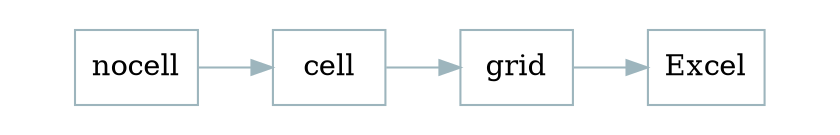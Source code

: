 digraph languages {

graph [rankdir = "LR";
       pad = "0.5,0.2";
       ];

       edge [color = "#9db5bd"];
       node [shape = box;
	     color = "#9db5bd"];
       
       nocell -> cell -> grid -> Excel;

}

       